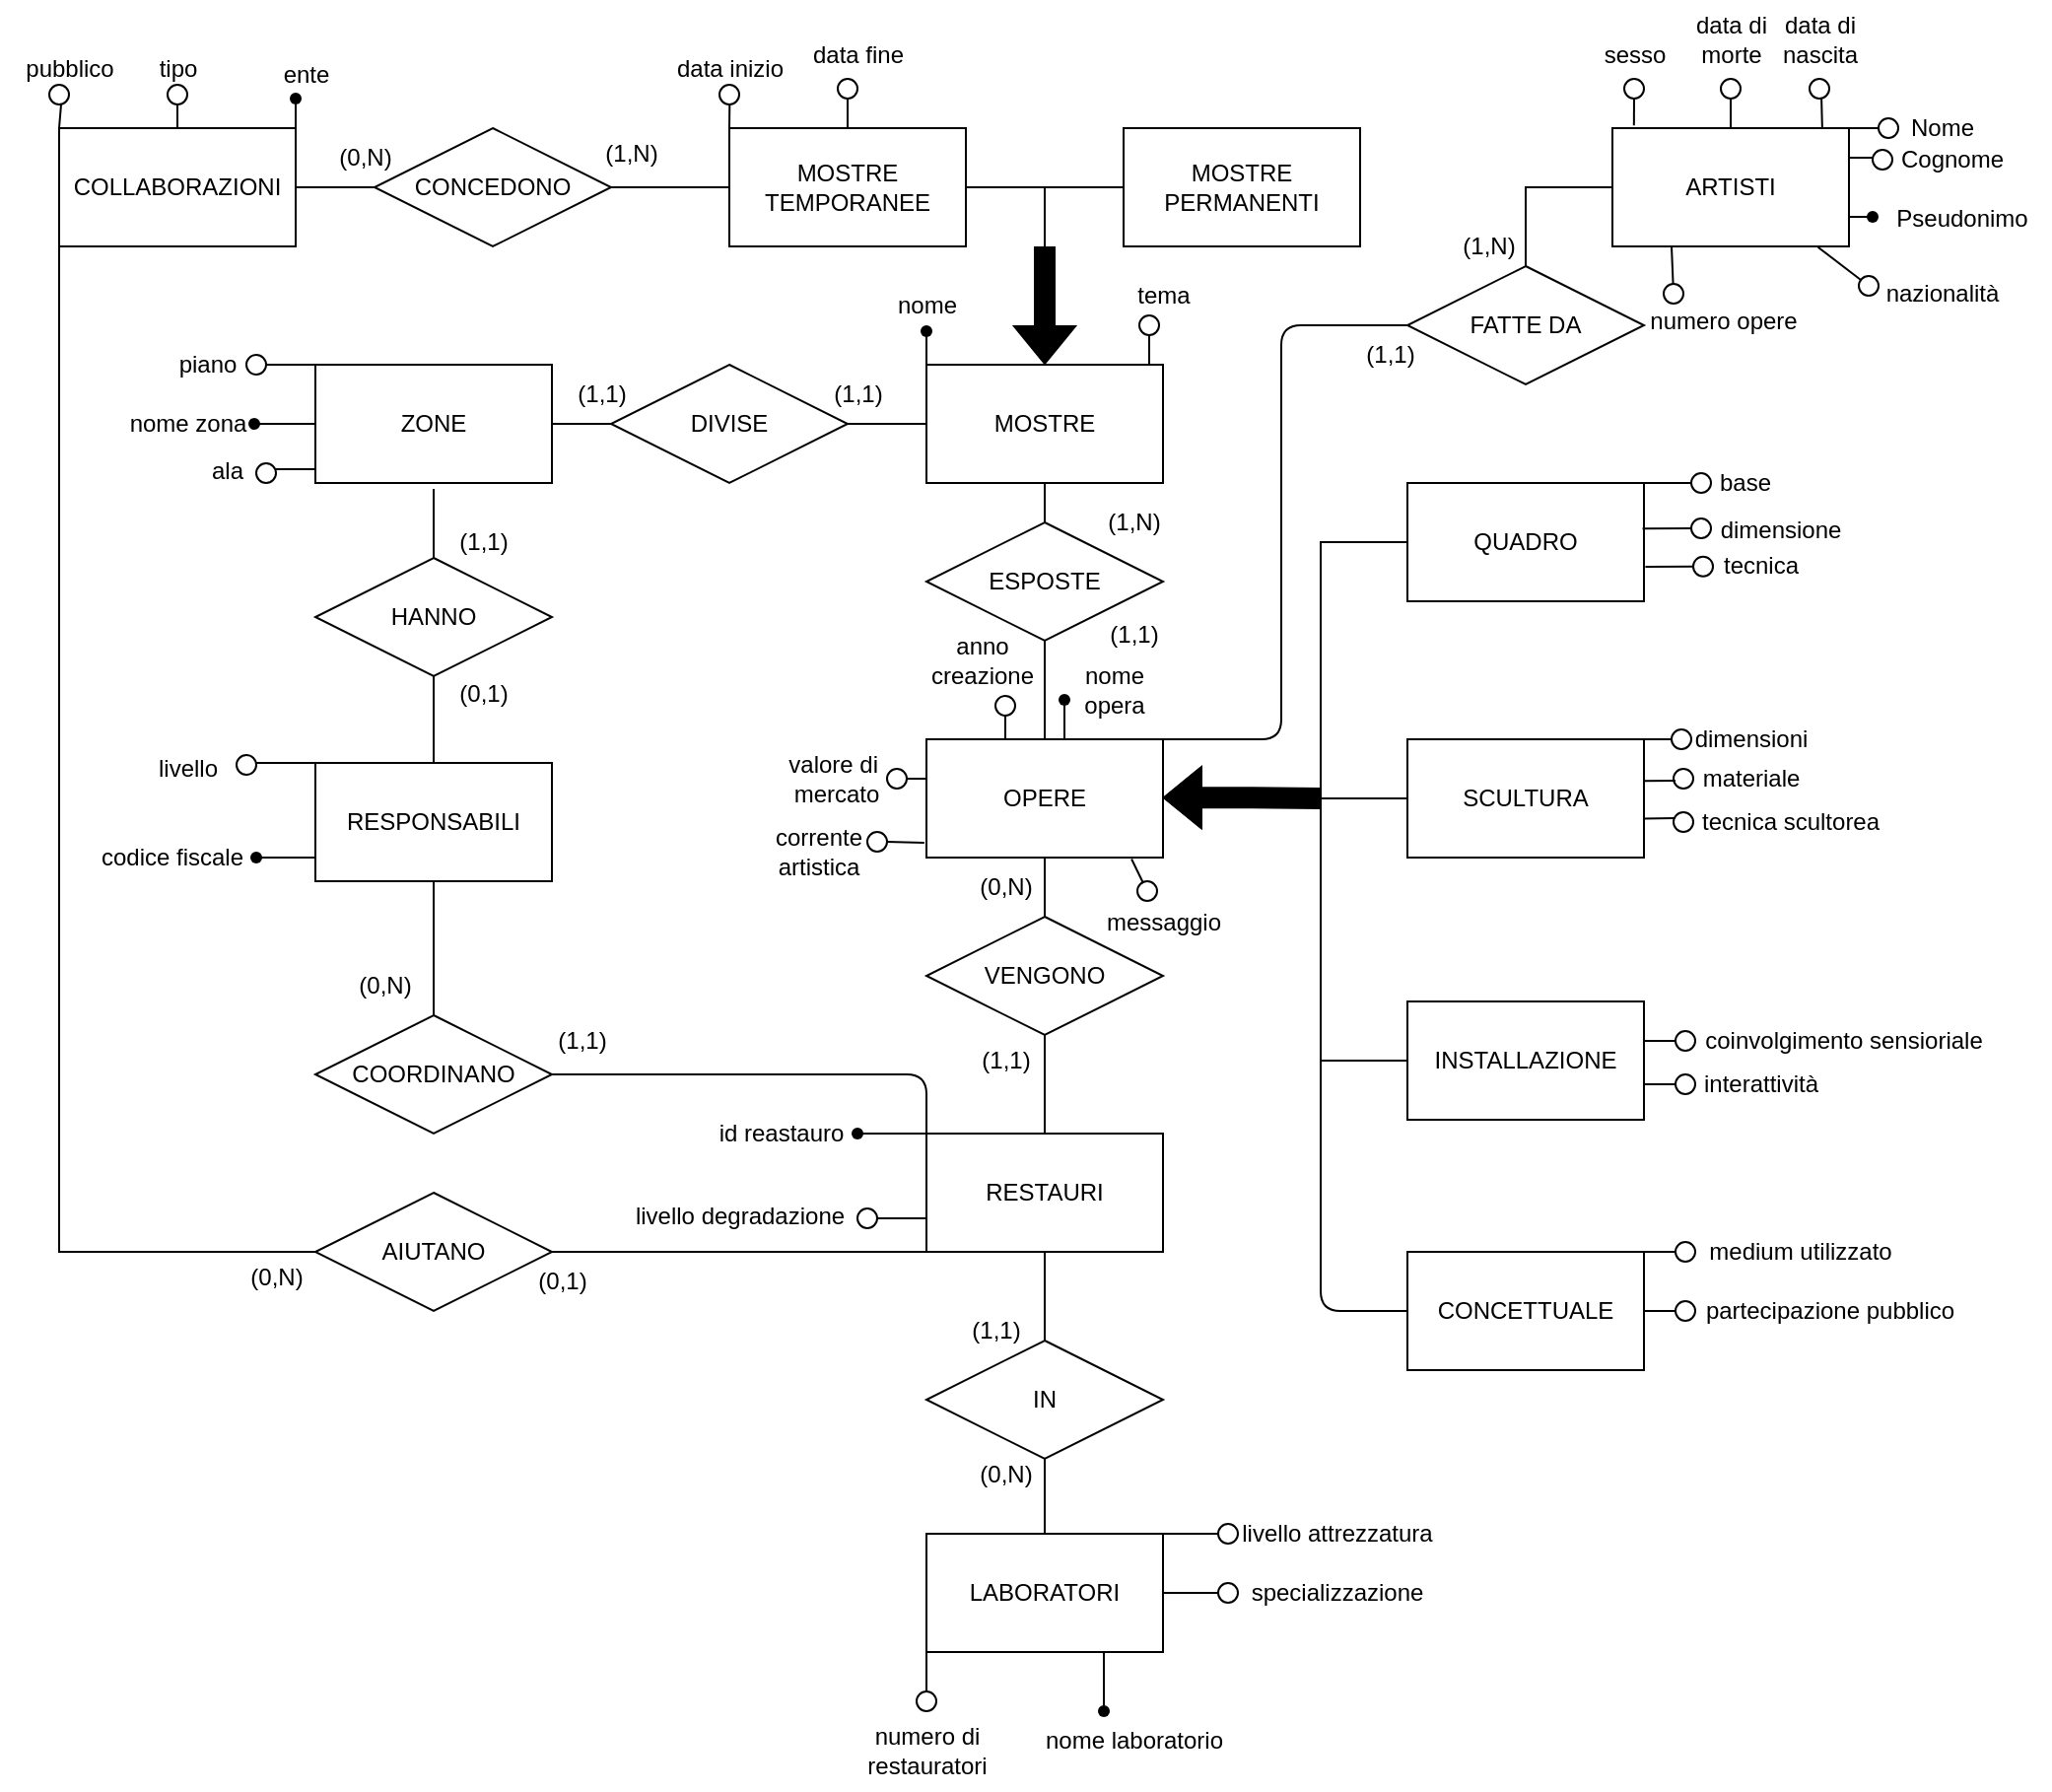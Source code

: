 <mxfile>
    <diagram name="Page-1" id="luR2FFAwwnQC8byFWhqQ">
        <mxGraphModel dx="1813" dy="567" grid="1" gridSize="10" guides="1" tooltips="1" connect="1" arrows="1" fold="1" page="1" pageScale="1" pageWidth="827" pageHeight="1169" math="0" shadow="0">
            <root>
                <mxCell id="0"/>
                <mxCell id="1" parent="0"/>
                <mxCell id="N99046JYa4Nt_qaHITTB-1" value="RESTAURI" style="rounded=0;whiteSpace=wrap;html=1;" parent="1" vertex="1">
                    <mxGeometry x="20" y="607" width="120" height="60" as="geometry"/>
                </mxCell>
                <mxCell id="N99046JYa4Nt_qaHITTB-2" value="INSTALLAZIONE" style="rounded=0;whiteSpace=wrap;html=1;" parent="1" vertex="1">
                    <mxGeometry x="264" y="540" width="120" height="60" as="geometry"/>
                </mxCell>
                <mxCell id="N99046JYa4Nt_qaHITTB-3" value="SCULTURA" style="rounded=0;whiteSpace=wrap;html=1;" parent="1" vertex="1">
                    <mxGeometry x="264" y="407" width="120" height="60" as="geometry"/>
                </mxCell>
                <mxCell id="N99046JYa4Nt_qaHITTB-4" value="QUADRO" style="rounded=0;whiteSpace=wrap;html=1;" parent="1" vertex="1">
                    <mxGeometry x="264" y="277" width="120" height="60" as="geometry"/>
                </mxCell>
                <mxCell id="N99046JYa4Nt_qaHITTB-5" value="ARTISTI" style="rounded=0;whiteSpace=wrap;html=1;" parent="1" vertex="1">
                    <mxGeometry x="368" y="97" width="120" height="60" as="geometry"/>
                </mxCell>
                <mxCell id="N99046JYa4Nt_qaHITTB-6" value="OPERE" style="rounded=0;whiteSpace=wrap;html=1;" parent="1" vertex="1">
                    <mxGeometry x="20" y="407" width="120" height="60" as="geometry"/>
                </mxCell>
                <mxCell id="N99046JYa4Nt_qaHITTB-7" value="MOSTRE" style="rounded=0;whiteSpace=wrap;html=1;" parent="1" vertex="1">
                    <mxGeometry x="20" y="217" width="120" height="60" as="geometry"/>
                </mxCell>
                <mxCell id="N99046JYa4Nt_qaHITTB-8" value="LABORATORI" style="rounded=0;whiteSpace=wrap;html=1;" parent="1" vertex="1">
                    <mxGeometry x="20" y="810" width="120" height="60" as="geometry"/>
                </mxCell>
                <mxCell id="N99046JYa4Nt_qaHITTB-9" value="" style="shape=flexArrow;endArrow=classic;html=1;rounded=0;entryX=1;entryY=0.5;entryDx=0;entryDy=0;fillColor=#000000;" parent="1" edge="1">
                    <mxGeometry width="50" height="50" relative="1" as="geometry">
                        <mxPoint x="220" y="437" as="sourcePoint"/>
                        <mxPoint x="140" y="436.58" as="targetPoint"/>
                        <Array as="points">
                            <mxPoint x="180" y="436.58"/>
                        </Array>
                    </mxGeometry>
                </mxCell>
                <mxCell id="N99046JYa4Nt_qaHITTB-14" value="" style="endArrow=none;html=1;rounded=0;entryX=0;entryY=0.5;entryDx=0;entryDy=0;" parent="1" target="N99046JYa4Nt_qaHITTB-5" edge="1">
                    <mxGeometry width="50" height="50" relative="1" as="geometry">
                        <mxPoint x="324" y="187" as="sourcePoint"/>
                        <mxPoint x="354" y="197" as="targetPoint"/>
                        <Array as="points">
                            <mxPoint x="324" y="127"/>
                        </Array>
                    </mxGeometry>
                </mxCell>
                <mxCell id="N99046JYa4Nt_qaHITTB-15" value="" style="endArrow=none;html=1;rounded=0;entryX=0.5;entryY=1;entryDx=0;entryDy=0;exitX=0.5;exitY=0;exitDx=0;exitDy=0;" parent="1" source="N99046JYa4Nt_qaHITTB-19" target="N99046JYa4Nt_qaHITTB-6" edge="1">
                    <mxGeometry width="50" height="50" relative="1" as="geometry">
                        <mxPoint x="180" y="697" as="sourcePoint"/>
                        <mxPoint x="230" y="647" as="targetPoint"/>
                    </mxGeometry>
                </mxCell>
                <mxCell id="N99046JYa4Nt_qaHITTB-17" value="" style="endArrow=none;html=1;rounded=0;entryX=0;entryY=0.5;entryDx=0;entryDy=0;" parent="1" target="N99046JYa4Nt_qaHITTB-2" edge="1">
                    <mxGeometry width="50" height="50" relative="1" as="geometry">
                        <mxPoint x="220" y="440" as="sourcePoint"/>
                        <mxPoint x="260" y="457" as="targetPoint"/>
                        <Array as="points">
                            <mxPoint x="220" y="570"/>
                        </Array>
                    </mxGeometry>
                </mxCell>
                <mxCell id="N99046JYa4Nt_qaHITTB-18" value="" style="endArrow=none;html=1;rounded=0;entryX=0;entryY=0.5;entryDx=0;entryDy=0;" parent="1" target="N99046JYa4Nt_qaHITTB-4" edge="1">
                    <mxGeometry width="50" height="50" relative="1" as="geometry">
                        <mxPoint x="220" y="440" as="sourcePoint"/>
                        <mxPoint x="250" y="307" as="targetPoint"/>
                        <Array as="points">
                            <mxPoint x="220" y="307"/>
                        </Array>
                    </mxGeometry>
                </mxCell>
                <mxCell id="N99046JYa4Nt_qaHITTB-19" value="VENGONO" style="rhombus;whiteSpace=wrap;html=1;" parent="1" vertex="1">
                    <mxGeometry x="20" y="497" width="120" height="60" as="geometry"/>
                </mxCell>
                <mxCell id="N99046JYa4Nt_qaHITTB-20" value="IN" style="rhombus;whiteSpace=wrap;html=1;" parent="1" vertex="1">
                    <mxGeometry x="20" y="712" width="120" height="60" as="geometry"/>
                </mxCell>
                <mxCell id="N99046JYa4Nt_qaHITTB-21" value="ESPOSTE" style="rhombus;whiteSpace=wrap;html=1;" parent="1" vertex="1">
                    <mxGeometry x="20" y="297" width="120" height="60" as="geometry"/>
                </mxCell>
                <mxCell id="N99046JYa4Nt_qaHITTB-22" value="COORDINANO" style="rhombus;whiteSpace=wrap;html=1;" parent="1" vertex="1">
                    <mxGeometry x="-290" y="547" width="120" height="60" as="geometry"/>
                </mxCell>
                <mxCell id="N99046JYa4Nt_qaHITTB-23" value="HANNO" style="rhombus;whiteSpace=wrap;html=1;" parent="1" vertex="1">
                    <mxGeometry x="-290" y="315" width="120" height="60" as="geometry"/>
                </mxCell>
                <mxCell id="N99046JYa4Nt_qaHITTB-25" value="CONCEDONO" style="rhombus;whiteSpace=wrap;html=1;" parent="1" vertex="1">
                    <mxGeometry x="-260" y="97" width="120" height="60" as="geometry"/>
                </mxCell>
                <mxCell id="N99046JYa4Nt_qaHITTB-26" value="DIVISE" style="rhombus;whiteSpace=wrap;html=1;" parent="1" vertex="1">
                    <mxGeometry x="-140" y="217" width="120" height="60" as="geometry"/>
                </mxCell>
                <mxCell id="N99046JYa4Nt_qaHITTB-27" value="" style="endArrow=none;html=1;rounded=0;entryX=0.5;entryY=1;entryDx=0;entryDy=0;exitX=0.5;exitY=0;exitDx=0;exitDy=0;" parent="1" source="N99046JYa4Nt_qaHITTB-20" target="N99046JYa4Nt_qaHITTB-1" edge="1">
                    <mxGeometry width="50" height="50" relative="1" as="geometry">
                        <mxPoint x="210" y="747" as="sourcePoint"/>
                        <mxPoint x="260" y="697" as="targetPoint"/>
                    </mxGeometry>
                </mxCell>
                <mxCell id="N99046JYa4Nt_qaHITTB-28" value="" style="endArrow=none;html=1;rounded=0;entryX=1;entryY=0.5;entryDx=0;entryDy=0;exitX=0;exitY=0.5;exitDx=0;exitDy=0;" parent="1" source="N99046JYa4Nt_qaHITTB-26" target="N99046JYa4Nt_qaHITTB-39" edge="1">
                    <mxGeometry width="50" height="50" relative="1" as="geometry">
                        <mxPoint x="-140.0" y="247.0" as="sourcePoint"/>
                        <mxPoint x="200" y="467" as="targetPoint"/>
                    </mxGeometry>
                </mxCell>
                <mxCell id="N99046JYa4Nt_qaHITTB-29" value="" style="endArrow=none;html=1;rounded=0;entryX=1;entryY=0.5;entryDx=0;entryDy=0;exitX=0;exitY=0.5;exitDx=0;exitDy=0;" parent="1" source="N99046JYa4Nt_qaHITTB-7" target="N99046JYa4Nt_qaHITTB-26" edge="1">
                    <mxGeometry width="50" height="50" relative="1" as="geometry">
                        <mxPoint x="170" y="517" as="sourcePoint"/>
                        <mxPoint x="10" y="287" as="targetPoint"/>
                    </mxGeometry>
                </mxCell>
                <mxCell id="N99046JYa4Nt_qaHITTB-30" value="" style="endArrow=none;html=1;rounded=0;entryX=1;entryY=0.5;entryDx=0;entryDy=0;" parent="1" target="N99046JYa4Nt_qaHITTB-37" edge="1">
                    <mxGeometry width="50" height="50" relative="1" as="geometry">
                        <mxPoint x="80" y="157" as="sourcePoint"/>
                        <mxPoint x="220" y="447" as="targetPoint"/>
                        <Array as="points">
                            <mxPoint x="80" y="127"/>
                        </Array>
                    </mxGeometry>
                </mxCell>
                <mxCell id="N99046JYa4Nt_qaHITTB-31" value="" style="endArrow=none;html=1;rounded=0;entryX=0;entryY=0.5;entryDx=0;entryDy=0;" parent="1" target="N99046JYa4Nt_qaHITTB-38" edge="1">
                    <mxGeometry width="50" height="50" relative="1" as="geometry">
                        <mxPoint x="80" y="157" as="sourcePoint"/>
                        <mxPoint x="220" y="447" as="targetPoint"/>
                        <Array as="points">
                            <mxPoint x="80" y="127"/>
                        </Array>
                    </mxGeometry>
                </mxCell>
                <mxCell id="N99046JYa4Nt_qaHITTB-32" value="" style="endArrow=none;html=1;rounded=0;entryX=0.5;entryY=1;entryDx=0;entryDy=0;exitX=0.5;exitY=0;exitDx=0;exitDy=0;" parent="1" source="N99046JYa4Nt_qaHITTB-21" target="N99046JYa4Nt_qaHITTB-7" edge="1">
                    <mxGeometry width="50" height="50" relative="1" as="geometry">
                        <mxPoint x="170" y="517" as="sourcePoint"/>
                        <mxPoint x="220" y="467" as="targetPoint"/>
                    </mxGeometry>
                </mxCell>
                <mxCell id="N99046JYa4Nt_qaHITTB-33" value="" style="endArrow=none;html=1;rounded=0;entryX=0.5;entryY=1;entryDx=0;entryDy=0;exitX=0.5;exitY=0;exitDx=0;exitDy=0;" parent="1" source="N99046JYa4Nt_qaHITTB-6" target="N99046JYa4Nt_qaHITTB-21" edge="1">
                    <mxGeometry width="50" height="50" relative="1" as="geometry">
                        <mxPoint x="80" y="377" as="sourcePoint"/>
                        <mxPoint x="220" y="467" as="targetPoint"/>
                    </mxGeometry>
                </mxCell>
                <mxCell id="N99046JYa4Nt_qaHITTB-34" value="" style="endArrow=none;html=1;rounded=0;entryX=0.5;entryY=1;entryDx=0;entryDy=0;exitX=0.5;exitY=0;exitDx=0;exitDy=0;" parent="1" source="N99046JYa4Nt_qaHITTB-1" target="N99046JYa4Nt_qaHITTB-19" edge="1">
                    <mxGeometry width="50" height="50" relative="1" as="geometry">
                        <mxPoint x="170" y="547" as="sourcePoint"/>
                        <mxPoint x="220" y="497" as="targetPoint"/>
                    </mxGeometry>
                </mxCell>
                <mxCell id="N99046JYa4Nt_qaHITTB-35" value="" style="endArrow=none;html=1;rounded=0;entryX=0.5;entryY=1;entryDx=0;entryDy=0;exitX=0.5;exitY=0;exitDx=0;exitDy=0;" parent="1" source="N99046JYa4Nt_qaHITTB-8" target="N99046JYa4Nt_qaHITTB-20" edge="1">
                    <mxGeometry width="50" height="50" relative="1" as="geometry">
                        <mxPoint x="-70" y="787" as="sourcePoint"/>
                        <mxPoint x="-20" y="737" as="targetPoint"/>
                    </mxGeometry>
                </mxCell>
                <mxCell id="N99046JYa4Nt_qaHITTB-36" value="" style="shape=flexArrow;endArrow=classic;html=1;rounded=0;entryX=0.5;entryY=0;entryDx=0;entryDy=0;fillColor=#000000;" parent="1" target="N99046JYa4Nt_qaHITTB-7" edge="1">
                    <mxGeometry width="50" height="50" relative="1" as="geometry">
                        <mxPoint x="80" y="157" as="sourcePoint"/>
                        <mxPoint x="80" y="197" as="targetPoint"/>
                    </mxGeometry>
                </mxCell>
                <mxCell id="N99046JYa4Nt_qaHITTB-37" value="MOSTRE&lt;br&gt;TEMPORANEE" style="rounded=0;whiteSpace=wrap;html=1;" parent="1" vertex="1">
                    <mxGeometry x="-80" y="97" width="120" height="60" as="geometry"/>
                </mxCell>
                <mxCell id="N99046JYa4Nt_qaHITTB-38" value="MOSTRE&lt;br&gt;PERMANENTI" style="rounded=0;whiteSpace=wrap;html=1;" parent="1" vertex="1">
                    <mxGeometry x="120" y="97" width="120" height="60" as="geometry"/>
                </mxCell>
                <mxCell id="N99046JYa4Nt_qaHITTB-39" value="ZONE" style="rounded=0;whiteSpace=wrap;html=1;" parent="1" vertex="1">
                    <mxGeometry x="-290" y="217" width="120" height="60" as="geometry"/>
                </mxCell>
                <mxCell id="N99046JYa4Nt_qaHITTB-41" value="RESPONSABILI" style="rounded=0;whiteSpace=wrap;html=1;" parent="1" vertex="1">
                    <mxGeometry x="-290" y="419" width="120" height="60" as="geometry"/>
                </mxCell>
                <mxCell id="N99046JYa4Nt_qaHITTB-42" value="" style="endArrow=none;html=1;rounded=0;entryX=0.5;entryY=1;entryDx=0;entryDy=0;exitX=0.5;exitY=0;exitDx=0;exitDy=0;" parent="1" source="N99046JYa4Nt_qaHITTB-41" target="N99046JYa4Nt_qaHITTB-23" edge="1">
                    <mxGeometry width="50" height="50" relative="1" as="geometry">
                        <mxPoint x="-330" y="377" as="sourcePoint"/>
                        <mxPoint x="-490" y="497" as="targetPoint"/>
                    </mxGeometry>
                </mxCell>
                <mxCell id="N99046JYa4Nt_qaHITTB-48" value="COLLABORAZIONI" style="rounded=0;whiteSpace=wrap;html=1;" parent="1" vertex="1">
                    <mxGeometry x="-420" y="97" width="120" height="60" as="geometry"/>
                </mxCell>
                <mxCell id="N99046JYa4Nt_qaHITTB-51" value="" style="endArrow=none;html=1;rounded=0;exitX=0;exitY=0.5;exitDx=0;exitDy=0;entryX=0;entryY=1;entryDx=0;entryDy=0;" parent="1" source="N99046JYa4Nt_qaHITTB-53" target="N99046JYa4Nt_qaHITTB-48" edge="1">
                    <mxGeometry width="50" height="50" relative="1" as="geometry">
                        <mxPoint x="-450" y="650.333" as="sourcePoint"/>
                        <mxPoint x="-420" y="160" as="targetPoint"/>
                        <Array as="points">
                            <mxPoint x="-420" y="667"/>
                        </Array>
                    </mxGeometry>
                </mxCell>
                <mxCell id="N99046JYa4Nt_qaHITTB-53" value="AIUTANO" style="rhombus;whiteSpace=wrap;html=1;" parent="1" vertex="1">
                    <mxGeometry x="-290" y="637" width="120" height="60" as="geometry"/>
                </mxCell>
                <mxCell id="N99046JYa4Nt_qaHITTB-55" value="" style="endArrow=none;html=1;rounded=0;entryX=0;entryY=0.5;entryDx=0;entryDy=0;exitX=1;exitY=0.5;exitDx=0;exitDy=0;" parent="1" source="N99046JYa4Nt_qaHITTB-48" target="N99046JYa4Nt_qaHITTB-25" edge="1">
                    <mxGeometry width="50" height="50" relative="1" as="geometry">
                        <mxPoint x="-270" y="207" as="sourcePoint"/>
                        <mxPoint x="-290" y="127" as="targetPoint"/>
                    </mxGeometry>
                </mxCell>
                <mxCell id="N99046JYa4Nt_qaHITTB-56" value="" style="endArrow=none;html=1;rounded=0;entryX=0;entryY=0.5;entryDx=0;entryDy=0;exitX=1;exitY=0.5;exitDx=0;exitDy=0;" parent="1" source="N99046JYa4Nt_qaHITTB-25" target="N99046JYa4Nt_qaHITTB-37" edge="1">
                    <mxGeometry width="50" height="50" relative="1" as="geometry">
                        <mxPoint x="-140" y="197" as="sourcePoint"/>
                        <mxPoint x="-90" y="147" as="targetPoint"/>
                    </mxGeometry>
                </mxCell>
                <mxCell id="12" value="" style="ellipse;whiteSpace=wrap;html=1;aspect=fixed;" parent="1" vertex="1">
                    <mxGeometry y="422" width="10" height="10" as="geometry"/>
                </mxCell>
                <mxCell id="15" value="" style="ellipse;whiteSpace=wrap;html=1;aspect=fixed;" parent="1" vertex="1">
                    <mxGeometry x="-10" y="454" width="10" height="10" as="geometry"/>
                </mxCell>
                <mxCell id="18" value="" style="ellipse;whiteSpace=wrap;html=1;aspect=fixed;" parent="1" vertex="1">
                    <mxGeometry x="400" y="577" width="10" height="10" as="geometry"/>
                </mxCell>
                <mxCell id="19" value="" style="ellipse;whiteSpace=wrap;html=1;aspect=fixed;" parent="1" vertex="1">
                    <mxGeometry x="409" y="314.34" width="10" height="10" as="geometry"/>
                </mxCell>
                <mxCell id="20" value="" style="ellipse;whiteSpace=wrap;html=1;aspect=fixed;" parent="1" vertex="1">
                    <mxGeometry x="399" y="422" width="10" height="10" as="geometry"/>
                </mxCell>
                <mxCell id="21" value="" style="ellipse;whiteSpace=wrap;html=1;aspect=fixed;" parent="1" vertex="1">
                    <mxGeometry x="399" y="444" width="10" height="10" as="geometry"/>
                </mxCell>
                <mxCell id="22" value="" style="ellipse;whiteSpace=wrap;html=1;aspect=fixed;" parent="1" vertex="1">
                    <mxGeometry x="400" y="555" width="10" height="10" as="geometry"/>
                </mxCell>
                <mxCell id="23" value="" style="ellipse;whiteSpace=wrap;html=1;aspect=fixed;" parent="1" vertex="1">
                    <mxGeometry x="127" y="479" width="10" height="10" as="geometry"/>
                </mxCell>
                <mxCell id="24" value="" style="ellipse;whiteSpace=wrap;html=1;aspect=fixed;" parent="1" vertex="1">
                    <mxGeometry x="400" y="662" width="10" height="10" as="geometry"/>
                </mxCell>
                <mxCell id="25" value="" style="ellipse;whiteSpace=wrap;html=1;aspect=fixed;" parent="1" vertex="1">
                    <mxGeometry x="400" y="692" width="10" height="10" as="geometry"/>
                </mxCell>
                <mxCell id="39" value="" style="endArrow=none;html=1;" parent="1" target="40" edge="1">
                    <mxGeometry width="50" height="50" relative="1" as="geometry">
                        <mxPoint x="90" y="407" as="sourcePoint"/>
                        <mxPoint x="90" y="387" as="targetPoint"/>
                    </mxGeometry>
                </mxCell>
                <mxCell id="40" value="" style="shape=waypoint;sketch=0;fillStyle=solid;size=6;pointerEvents=1;points=[];fillColor=none;resizable=0;rotatable=0;perimeter=centerPerimeter;snapToPoint=1;" parent="1" vertex="1">
                    <mxGeometry x="80.0" y="377" width="20" height="20" as="geometry"/>
                </mxCell>
                <mxCell id="41" value="nome&lt;br&gt;opera" style="text;html=1;align=center;verticalAlign=middle;resizable=0;points=[];autosize=1;strokeColor=none;fillColor=none;" parent="1" vertex="1">
                    <mxGeometry x="90" y="362" width="50" height="40" as="geometry"/>
                </mxCell>
                <mxCell id="45" value="anno&lt;br&gt;creazione" style="text;html=1;align=center;verticalAlign=middle;resizable=0;points=[];autosize=1;strokeColor=none;fillColor=none;" parent="1" vertex="1">
                    <mxGeometry x="8" y="347" width="80" height="40" as="geometry"/>
                </mxCell>
                <mxCell id="46" value="" style="endArrow=none;html=1;startArrow=none;" parent="1" source="10" edge="1">
                    <mxGeometry width="50" height="50" relative="1" as="geometry">
                        <mxPoint x="60" y="387" as="sourcePoint"/>
                        <mxPoint x="60" y="407" as="targetPoint"/>
                    </mxGeometry>
                </mxCell>
                <mxCell id="48" value="" style="endArrow=none;html=1;" parent="1" target="10" edge="1">
                    <mxGeometry width="50" height="50" relative="1" as="geometry">
                        <mxPoint x="60.0" y="387" as="sourcePoint"/>
                        <mxPoint x="60.0" y="407" as="targetPoint"/>
                    </mxGeometry>
                </mxCell>
                <mxCell id="10" value="" style="ellipse;whiteSpace=wrap;html=1;aspect=fixed;" parent="1" vertex="1">
                    <mxGeometry x="55" y="385" width="10" height="10" as="geometry"/>
                </mxCell>
                <mxCell id="51" value="FATTE DA" style="rhombus;whiteSpace=wrap;html=1;" parent="1" vertex="1">
                    <mxGeometry x="264" y="167" width="120" height="60" as="geometry"/>
                </mxCell>
                <mxCell id="52" value="" style="endArrow=none;html=1;entryX=0;entryY=0.5;entryDx=0;entryDy=0;exitX=1;exitY=0;exitDx=0;exitDy=0;" parent="1" source="N99046JYa4Nt_qaHITTB-6" target="51" edge="1">
                    <mxGeometry width="50" height="50" relative="1" as="geometry">
                        <mxPoint x="212" y="277.0" as="sourcePoint"/>
                        <mxPoint x="332" y="247" as="targetPoint"/>
                        <Array as="points">
                            <mxPoint x="200" y="407"/>
                            <mxPoint x="200" y="197"/>
                        </Array>
                    </mxGeometry>
                </mxCell>
                <mxCell id="56" value="" style="endArrow=none;html=1;" parent="1" edge="1">
                    <mxGeometry width="50" height="50" relative="1" as="geometry">
                        <mxPoint x="10" y="427" as="sourcePoint"/>
                        <mxPoint x="20" y="427" as="targetPoint"/>
                    </mxGeometry>
                </mxCell>
                <mxCell id="57" value="valore di&amp;nbsp;&lt;br&gt;mercato" style="text;html=1;align=center;verticalAlign=middle;resizable=0;points=[];autosize=1;strokeColor=none;fillColor=none;" parent="1" vertex="1">
                    <mxGeometry x="-61" y="407" width="70" height="40" as="geometry"/>
                </mxCell>
                <mxCell id="61" value="CONCETTUALE" style="rounded=0;whiteSpace=wrap;html=1;" parent="1" vertex="1">
                    <mxGeometry x="264" y="667" width="120" height="60" as="geometry"/>
                </mxCell>
                <mxCell id="62" value="" style="endArrow=none;html=1;entryX=0;entryY=0.5;entryDx=0;entryDy=0;" parent="1" target="N99046JYa4Nt_qaHITTB-3" edge="1">
                    <mxGeometry width="50" height="50" relative="1" as="geometry">
                        <mxPoint x="220" y="437" as="sourcePoint"/>
                        <mxPoint x="240" y="470" as="targetPoint"/>
                    </mxGeometry>
                </mxCell>
                <mxCell id="63" value="" style="endArrow=none;html=1;entryX=0;entryY=0.5;entryDx=0;entryDy=0;" parent="1" target="61" edge="1">
                    <mxGeometry width="50" height="50" relative="1" as="geometry">
                        <mxPoint x="220" y="440" as="sourcePoint"/>
                        <mxPoint x="240" y="677" as="targetPoint"/>
                        <Array as="points">
                            <mxPoint x="220" y="697"/>
                        </Array>
                    </mxGeometry>
                </mxCell>
                <mxCell id="67" value="" style="endArrow=none;html=1;exitX=1;exitY=0;exitDx=0;exitDy=0;startArrow=none;" parent="1" source="13" edge="1">
                    <mxGeometry width="50" height="50" relative="1" as="geometry">
                        <mxPoint x="390" y="300" as="sourcePoint"/>
                        <mxPoint x="410" y="277" as="targetPoint"/>
                    </mxGeometry>
                </mxCell>
                <mxCell id="68" value="" style="endArrow=none;html=1;exitX=1;exitY=0;exitDx=0;exitDy=0;" parent="1" source="N99046JYa4Nt_qaHITTB-4" target="13" edge="1">
                    <mxGeometry width="50" height="50" relative="1" as="geometry">
                        <mxPoint x="384" y="277.0" as="sourcePoint"/>
                        <mxPoint x="410" y="277" as="targetPoint"/>
                    </mxGeometry>
                </mxCell>
                <mxCell id="13" value="" style="ellipse;whiteSpace=wrap;html=1;aspect=fixed;" parent="1" vertex="1">
                    <mxGeometry x="408" y="272" width="10" height="10" as="geometry"/>
                </mxCell>
                <mxCell id="69" value="base" style="text;html=1;align=center;verticalAlign=middle;resizable=0;points=[];autosize=1;strokeColor=none;fillColor=none;" parent="1" vertex="1">
                    <mxGeometry x="410" y="262" width="50" height="30" as="geometry"/>
                </mxCell>
                <mxCell id="70" value="" style="endArrow=none;html=1;exitX=0.994;exitY=0.386;exitDx=0;exitDy=0;exitPerimeter=0;startArrow=none;" parent="1" source="14" edge="1">
                    <mxGeometry width="50" height="50" relative="1" as="geometry">
                        <mxPoint x="440" y="350" as="sourcePoint"/>
                        <mxPoint x="410" y="300" as="targetPoint"/>
                    </mxGeometry>
                </mxCell>
                <mxCell id="71" value="" style="endArrow=none;html=1;exitX=0.994;exitY=0.386;exitDx=0;exitDy=0;exitPerimeter=0;" parent="1" source="N99046JYa4Nt_qaHITTB-4" target="14" edge="1">
                    <mxGeometry width="50" height="50" relative="1" as="geometry">
                        <mxPoint x="383.28" y="300.16" as="sourcePoint"/>
                        <mxPoint x="410" y="300" as="targetPoint"/>
                    </mxGeometry>
                </mxCell>
                <mxCell id="14" value="" style="ellipse;whiteSpace=wrap;html=1;aspect=fixed;" parent="1" vertex="1">
                    <mxGeometry x="408" y="295" width="10" height="10" as="geometry"/>
                </mxCell>
                <mxCell id="72" value="dimensione" style="text;html=1;align=center;verticalAlign=middle;resizable=0;points=[];autosize=1;strokeColor=none;fillColor=none;" parent="1" vertex="1">
                    <mxGeometry x="413" y="286.34" width="80" height="30" as="geometry"/>
                </mxCell>
                <mxCell id="73" value="" style="endArrow=none;html=1;exitX=1.006;exitY=0.642;exitDx=0;exitDy=0;exitPerimeter=0;entryX=0;entryY=0.5;entryDx=0;entryDy=0;" parent="1" target="19" edge="1">
                    <mxGeometry width="50" height="50" relative="1" as="geometry">
                        <mxPoint x="384.72" y="319.52" as="sourcePoint"/>
                        <mxPoint x="409" y="321.34" as="targetPoint"/>
                    </mxGeometry>
                </mxCell>
                <mxCell id="75" value="" style="endArrow=none;html=1;entryX=-0.009;entryY=0.874;entryDx=0;entryDy=0;entryPerimeter=0;" parent="1" target="N99046JYa4Nt_qaHITTB-6" edge="1">
                    <mxGeometry width="50" height="50" relative="1" as="geometry">
                        <mxPoint y="459" as="sourcePoint"/>
                        <mxPoint y="480" as="targetPoint"/>
                    </mxGeometry>
                </mxCell>
                <mxCell id="77" value="corrente&lt;br&gt;artistica" style="text;html=1;align=center;verticalAlign=middle;resizable=0;points=[];autosize=1;strokeColor=none;fillColor=none;" parent="1" vertex="1">
                    <mxGeometry x="-70" y="444" width="70" height="40" as="geometry"/>
                </mxCell>
                <mxCell id="78" value="tecnica" style="text;html=1;align=center;verticalAlign=middle;resizable=0;points=[];autosize=1;strokeColor=none;fillColor=none;" parent="1" vertex="1">
                    <mxGeometry x="413" y="304.34" width="60" height="30" as="geometry"/>
                </mxCell>
                <mxCell id="79" value="" style="endArrow=none;html=1;exitX=1;exitY=0;exitDx=0;exitDy=0;startArrow=none;" parent="1" source="16" edge="1">
                    <mxGeometry width="50" height="50" relative="1" as="geometry">
                        <mxPoint x="410" y="460" as="sourcePoint"/>
                        <mxPoint x="400" y="407" as="targetPoint"/>
                    </mxGeometry>
                </mxCell>
                <mxCell id="80" value="" style="endArrow=none;html=1;exitX=1;exitY=0;exitDx=0;exitDy=0;" parent="1" source="N99046JYa4Nt_qaHITTB-3" target="16" edge="1">
                    <mxGeometry width="50" height="50" relative="1" as="geometry">
                        <mxPoint x="384" y="407" as="sourcePoint"/>
                        <mxPoint x="400" y="407" as="targetPoint"/>
                    </mxGeometry>
                </mxCell>
                <mxCell id="16" value="" style="ellipse;whiteSpace=wrap;html=1;aspect=fixed;" parent="1" vertex="1">
                    <mxGeometry x="398" y="402" width="10" height="10" as="geometry"/>
                </mxCell>
                <mxCell id="81" value="dimensioni" style="text;html=1;align=center;verticalAlign=middle;resizable=0;points=[];autosize=1;strokeColor=none;fillColor=none;" parent="1" vertex="1">
                    <mxGeometry x="398" y="392" width="80" height="30" as="geometry"/>
                </mxCell>
                <mxCell id="82" value="" style="endArrow=none;html=1;exitX=0.999;exitY=0.671;exitDx=0;exitDy=0;exitPerimeter=0;" parent="1" source="N99046JYa4Nt_qaHITTB-3" edge="1">
                    <mxGeometry width="50" height="50" relative="1" as="geometry">
                        <mxPoint x="450" y="510" as="sourcePoint"/>
                        <mxPoint x="400" y="447" as="targetPoint"/>
                    </mxGeometry>
                </mxCell>
                <mxCell id="83" value="" style="endArrow=none;html=1;exitX=0.996;exitY=0.353;exitDx=0;exitDy=0;exitPerimeter=0;" parent="1" source="N99046JYa4Nt_qaHITTB-3" edge="1">
                    <mxGeometry width="50" height="50" relative="1" as="geometry">
                        <mxPoint x="410" y="490" as="sourcePoint"/>
                        <mxPoint x="400" y="428" as="targetPoint"/>
                    </mxGeometry>
                </mxCell>
                <mxCell id="85" value="materiale" style="text;html=1;align=center;verticalAlign=middle;resizable=0;points=[];autosize=1;strokeColor=none;fillColor=none;" parent="1" vertex="1">
                    <mxGeometry x="403" y="412" width="70" height="30" as="geometry"/>
                </mxCell>
                <mxCell id="87" value="tecnica scultorea" style="text;html=1;align=center;verticalAlign=middle;resizable=0;points=[];autosize=1;strokeColor=none;fillColor=none;" parent="1" vertex="1">
                    <mxGeometry x="403" y="434" width="110" height="30" as="geometry"/>
                </mxCell>
                <mxCell id="91" value="" style="endArrow=none;html=1;exitX=1.002;exitY=0.333;exitDx=0;exitDy=0;exitPerimeter=0;" parent="1" source="N99046JYa4Nt_qaHITTB-2" edge="1">
                    <mxGeometry width="50" height="50" relative="1" as="geometry">
                        <mxPoint x="390" y="610" as="sourcePoint"/>
                        <mxPoint x="400" y="560" as="targetPoint"/>
                    </mxGeometry>
                </mxCell>
                <mxCell id="93" value="" style="endArrow=none;html=1;exitX=0.999;exitY=0.683;exitDx=0;exitDy=0;exitPerimeter=0;" parent="1" edge="1">
                    <mxGeometry width="50" height="50" relative="1" as="geometry">
                        <mxPoint x="383.88" y="581.98" as="sourcePoint"/>
                        <mxPoint x="400" y="582" as="targetPoint"/>
                    </mxGeometry>
                </mxCell>
                <mxCell id="95" value="" style="endArrow=none;html=1;entryX=0.867;entryY=1.013;entryDx=0;entryDy=0;entryPerimeter=0;" parent="1" target="N99046JYa4Nt_qaHITTB-6" edge="1">
                    <mxGeometry width="50" height="50" relative="1" as="geometry">
                        <mxPoint x="130" y="480" as="sourcePoint"/>
                        <mxPoint x="200" y="490" as="targetPoint"/>
                    </mxGeometry>
                </mxCell>
                <mxCell id="97" value="messaggio" style="text;html=1;align=center;verticalAlign=middle;resizable=0;points=[];autosize=1;strokeColor=none;fillColor=none;" parent="1" vertex="1">
                    <mxGeometry x="100" y="485" width="80" height="30" as="geometry"/>
                </mxCell>
                <mxCell id="98" value="coinvolgimento sensioriale" style="text;html=1;align=center;verticalAlign=middle;resizable=0;points=[];autosize=1;strokeColor=none;fillColor=none;" parent="1" vertex="1">
                    <mxGeometry x="405" y="545" width="160" height="30" as="geometry"/>
                </mxCell>
                <mxCell id="99" value="interattività" style="text;html=1;align=center;verticalAlign=middle;resizable=0;points=[];autosize=1;strokeColor=none;fillColor=none;" parent="1" vertex="1">
                    <mxGeometry x="403" y="567" width="80" height="30" as="geometry"/>
                </mxCell>
                <mxCell id="100" value="" style="endArrow=none;html=1;exitX=1;exitY=0;exitDx=0;exitDy=0;" parent="1" source="61" edge="1">
                    <mxGeometry width="50" height="50" relative="1" as="geometry">
                        <mxPoint x="410" y="730" as="sourcePoint"/>
                        <mxPoint x="400" y="667" as="targetPoint"/>
                    </mxGeometry>
                </mxCell>
                <mxCell id="102" value="medium utilizzato" style="text;html=1;align=center;verticalAlign=middle;resizable=0;points=[];autosize=1;strokeColor=none;fillColor=none;" parent="1" vertex="1">
                    <mxGeometry x="403" y="652" width="120" height="30" as="geometry"/>
                </mxCell>
                <mxCell id="103" value="" style="endArrow=none;html=1;exitX=1;exitY=0.5;exitDx=0;exitDy=0;" parent="1" source="61" edge="1">
                    <mxGeometry width="50" height="50" relative="1" as="geometry">
                        <mxPoint x="410" y="760" as="sourcePoint"/>
                        <mxPoint x="400" y="697" as="targetPoint"/>
                    </mxGeometry>
                </mxCell>
                <mxCell id="106" value="partecipazione pubblico" style="text;html=1;align=center;verticalAlign=middle;resizable=0;points=[];autosize=1;strokeColor=none;fillColor=none;" parent="1" vertex="1">
                    <mxGeometry x="403" y="682" width="150" height="30" as="geometry"/>
                </mxCell>
                <mxCell id="114" value="" style="endArrow=none;html=1;exitX=1;exitY=0;exitDx=0;exitDy=0;startArrow=none;" parent="1" source="112" edge="1">
                    <mxGeometry width="50" height="50" relative="1" as="geometry">
                        <mxPoint x="490" y="100" as="sourcePoint"/>
                        <mxPoint x="510" y="97" as="targetPoint"/>
                    </mxGeometry>
                </mxCell>
                <mxCell id="115" value="" style="endArrow=none;html=1;exitX=1;exitY=0;exitDx=0;exitDy=0;" parent="1" source="N99046JYa4Nt_qaHITTB-5" target="112" edge="1">
                    <mxGeometry width="50" height="50" relative="1" as="geometry">
                        <mxPoint x="488" y="97" as="sourcePoint"/>
                        <mxPoint x="510" y="97" as="targetPoint"/>
                    </mxGeometry>
                </mxCell>
                <mxCell id="112" value="" style="ellipse;whiteSpace=wrap;html=1;aspect=fixed;" parent="1" vertex="1">
                    <mxGeometry x="503" y="92" width="10" height="10" as="geometry"/>
                </mxCell>
                <mxCell id="116" value="Nome" style="text;html=1;align=center;verticalAlign=middle;resizable=0;points=[];autosize=1;strokeColor=none;fillColor=none;" parent="1" vertex="1">
                    <mxGeometry x="505" y="82" width="60" height="30" as="geometry"/>
                </mxCell>
                <mxCell id="117" value="" style="endArrow=none;html=1;exitX=1;exitY=0.25;exitDx=0;exitDy=0;" parent="1" source="N99046JYa4Nt_qaHITTB-5" edge="1">
                    <mxGeometry width="50" height="50" relative="1" as="geometry">
                        <mxPoint x="510" y="160" as="sourcePoint"/>
                        <mxPoint x="500" y="112" as="targetPoint"/>
                    </mxGeometry>
                </mxCell>
                <mxCell id="118" value="" style="ellipse;whiteSpace=wrap;html=1;aspect=fixed;" parent="1" vertex="1">
                    <mxGeometry x="500" y="108" width="10" height="10" as="geometry"/>
                </mxCell>
                <mxCell id="119" value="Cognome" style="text;html=1;align=center;verticalAlign=middle;resizable=0;points=[];autosize=1;strokeColor=none;fillColor=none;" parent="1" vertex="1">
                    <mxGeometry x="500" y="98" width="80" height="30" as="geometry"/>
                </mxCell>
                <mxCell id="120" value="" style="endArrow=none;html=1;exitX=1;exitY=0.75;exitDx=0;exitDy=0;" parent="1" source="N99046JYa4Nt_qaHITTB-5" target="140" edge="1">
                    <mxGeometry width="50" height="50" relative="1" as="geometry">
                        <mxPoint x="520" y="190" as="sourcePoint"/>
                        <mxPoint x="500" y="142" as="targetPoint"/>
                    </mxGeometry>
                </mxCell>
                <mxCell id="121" value="Pseudonimo" style="text;html=1;align=center;verticalAlign=middle;resizable=0;points=[];autosize=1;strokeColor=none;fillColor=none;" parent="1" vertex="1">
                    <mxGeometry x="500" y="128" width="90" height="30" as="geometry"/>
                </mxCell>
                <mxCell id="123" value="" style="endArrow=none;html=1;exitX=0.887;exitY=-0.001;exitDx=0;exitDy=0;exitPerimeter=0;" parent="1" source="N99046JYa4Nt_qaHITTB-5" edge="1">
                    <mxGeometry width="50" height="50" relative="1" as="geometry">
                        <mxPoint x="470" y="90" as="sourcePoint"/>
                        <mxPoint x="474" y="80" as="targetPoint"/>
                    </mxGeometry>
                </mxCell>
                <mxCell id="124" value="" style="ellipse;whiteSpace=wrap;html=1;aspect=fixed;" parent="1" vertex="1">
                    <mxGeometry x="468" y="72" width="10" height="10" as="geometry"/>
                </mxCell>
                <mxCell id="125" value="data di &lt;br&gt;nascita" style="text;html=1;align=center;verticalAlign=middle;resizable=0;points=[];autosize=1;strokeColor=none;fillColor=none;" parent="1" vertex="1">
                    <mxGeometry x="443" y="32" width="60" height="40" as="geometry"/>
                </mxCell>
                <mxCell id="126" value="" style="endArrow=none;html=1;exitX=0.5;exitY=0;exitDx=0;exitDy=0;startArrow=none;" parent="1" source="127" edge="1">
                    <mxGeometry width="50" height="50" relative="1" as="geometry">
                        <mxPoint x="380" y="90" as="sourcePoint"/>
                        <mxPoint x="428" y="80" as="targetPoint"/>
                    </mxGeometry>
                </mxCell>
                <mxCell id="128" value="" style="endArrow=none;html=1;exitX=0.5;exitY=0;exitDx=0;exitDy=0;" parent="1" source="N99046JYa4Nt_qaHITTB-5" target="127" edge="1">
                    <mxGeometry width="50" height="50" relative="1" as="geometry">
                        <mxPoint x="428" y="97" as="sourcePoint"/>
                        <mxPoint x="428" y="80" as="targetPoint"/>
                    </mxGeometry>
                </mxCell>
                <mxCell id="127" value="" style="ellipse;whiteSpace=wrap;html=1;aspect=fixed;" parent="1" vertex="1">
                    <mxGeometry x="423" y="72" width="10" height="10" as="geometry"/>
                </mxCell>
                <mxCell id="129" value="data di&lt;br&gt;morte" style="text;html=1;align=center;verticalAlign=middle;resizable=0;points=[];autosize=1;strokeColor=none;fillColor=none;" parent="1" vertex="1">
                    <mxGeometry x="398" y="32" width="60" height="40" as="geometry"/>
                </mxCell>
                <mxCell id="130" value="" style="endArrow=none;html=1;entryX=0.091;entryY=-0.023;entryDx=0;entryDy=0;entryPerimeter=0;" parent="1" target="N99046JYa4Nt_qaHITTB-5" edge="1">
                    <mxGeometry width="50" height="50" relative="1" as="geometry">
                        <mxPoint x="379" y="80" as="sourcePoint"/>
                        <mxPoint x="370" y="90" as="targetPoint"/>
                    </mxGeometry>
                </mxCell>
                <mxCell id="131" value="" style="ellipse;whiteSpace=wrap;html=1;aspect=fixed;" parent="1" vertex="1">
                    <mxGeometry x="374" y="72" width="10" height="10" as="geometry"/>
                </mxCell>
                <mxCell id="132" value="sesso" style="text;html=1;align=center;verticalAlign=middle;resizable=0;points=[];autosize=1;strokeColor=none;fillColor=none;" parent="1" vertex="1">
                    <mxGeometry x="354" y="45" width="50" height="30" as="geometry"/>
                </mxCell>
                <mxCell id="133" value="" style="endArrow=none;html=1;entryX=0.869;entryY=1.006;entryDx=0;entryDy=0;entryPerimeter=0;startArrow=none;" parent="1" source="134" target="N99046JYa4Nt_qaHITTB-5" edge="1">
                    <mxGeometry width="50" height="50" relative="1" as="geometry">
                        <mxPoint x="490" y="170" as="sourcePoint"/>
                        <mxPoint x="480" y="180" as="targetPoint"/>
                    </mxGeometry>
                </mxCell>
                <mxCell id="135" value="nazionalità" style="text;html=1;align=center;verticalAlign=middle;resizable=0;points=[];autosize=1;strokeColor=none;fillColor=none;" parent="1" vertex="1">
                    <mxGeometry x="495" y="166" width="80" height="30" as="geometry"/>
                </mxCell>
                <mxCell id="136" value="" style="endArrow=none;html=1;startArrow=none;" parent="1" edge="1">
                    <mxGeometry width="50" height="50" relative="1" as="geometry">
                        <mxPoint x="20.0" y="204" as="sourcePoint"/>
                        <mxPoint x="20" y="220" as="targetPoint"/>
                    </mxGeometry>
                </mxCell>
                <mxCell id="138" value="" style="endArrow=none;html=1;" parent="1" edge="1">
                    <mxGeometry width="50" height="50" relative="1" as="geometry">
                        <mxPoint x="20.0" y="200" as="sourcePoint"/>
                        <mxPoint x="20.0" y="204" as="targetPoint"/>
                    </mxGeometry>
                </mxCell>
                <mxCell id="139" value="nome" style="text;html=1;align=center;verticalAlign=middle;resizable=0;points=[];autosize=1;strokeColor=none;fillColor=none;" parent="1" vertex="1">
                    <mxGeometry x="-5" y="172" width="50" height="30" as="geometry"/>
                </mxCell>
                <mxCell id="140" value="" style="shape=waypoint;sketch=0;fillStyle=solid;size=6;pointerEvents=1;points=[];fillColor=none;resizable=0;rotatable=0;perimeter=centerPerimeter;snapToPoint=1;" parent="1" vertex="1">
                    <mxGeometry x="490" y="132" width="20" height="20" as="geometry"/>
                </mxCell>
                <mxCell id="141" value="" style="endArrow=none;html=1;exitX=1;exitY=0;exitDx=0;exitDy=0;startArrow=none;" parent="1" source="151" edge="1">
                    <mxGeometry width="50" height="50" relative="1" as="geometry">
                        <mxPoint x="113" y="220" as="sourcePoint"/>
                        <mxPoint x="133" y="200" as="targetPoint"/>
                    </mxGeometry>
                </mxCell>
                <mxCell id="142" value="" style="endArrow=none;html=1;exitX=0;exitY=0;exitDx=0;exitDy=0;startArrow=none;" parent="1" source="143" edge="1">
                    <mxGeometry width="50" height="50" relative="1" as="geometry">
                        <mxPoint x="-80" y="90" as="sourcePoint"/>
                        <mxPoint x="-80" y="80" as="targetPoint"/>
                    </mxGeometry>
                </mxCell>
                <mxCell id="146" value="" style="endArrow=none;html=1;exitX=0;exitY=0;exitDx=0;exitDy=0;" parent="1" source="N99046JYa4Nt_qaHITTB-37" target="143" edge="1">
                    <mxGeometry width="50" height="50" relative="1" as="geometry">
                        <mxPoint x="-80.0" y="97.0" as="sourcePoint"/>
                        <mxPoint x="-80.0" y="80.0" as="targetPoint"/>
                    </mxGeometry>
                </mxCell>
                <mxCell id="143" value="" style="ellipse;whiteSpace=wrap;html=1;aspect=fixed;" parent="1" vertex="1">
                    <mxGeometry x="-85" y="75" width="10" height="10" as="geometry"/>
                </mxCell>
                <mxCell id="147" value="data inizio" style="text;html=1;align=center;verticalAlign=middle;resizable=0;points=[];autosize=1;strokeColor=none;fillColor=none;" parent="1" vertex="1">
                    <mxGeometry x="-120" y="52" width="80" height="30" as="geometry"/>
                </mxCell>
                <mxCell id="148" value="" style="endArrow=none;html=1;exitX=0.5;exitY=0;exitDx=0;exitDy=0;" parent="1" source="N99046JYa4Nt_qaHITTB-37" edge="1">
                    <mxGeometry width="50" height="50" relative="1" as="geometry">
                        <mxPoint x="20" y="90" as="sourcePoint"/>
                        <mxPoint x="-20" y="80" as="targetPoint"/>
                    </mxGeometry>
                </mxCell>
                <mxCell id="149" value="" style="ellipse;whiteSpace=wrap;html=1;aspect=fixed;" parent="1" vertex="1">
                    <mxGeometry x="-25" y="72" width="10" height="10" as="geometry"/>
                </mxCell>
                <mxCell id="150" value="data fine" style="text;html=1;align=center;verticalAlign=middle;resizable=0;points=[];autosize=1;strokeColor=none;fillColor=none;" parent="1" vertex="1">
                    <mxGeometry x="-50" y="45" width="70" height="30" as="geometry"/>
                </mxCell>
                <mxCell id="152" value="" style="endArrow=none;html=1;exitX=1;exitY=0;exitDx=0;exitDy=0;" parent="1" target="151" edge="1">
                    <mxGeometry width="50" height="50" relative="1" as="geometry">
                        <mxPoint x="133.0" y="217.0" as="sourcePoint"/>
                        <mxPoint x="133.0" y="200.0" as="targetPoint"/>
                    </mxGeometry>
                </mxCell>
                <mxCell id="151" value="" style="ellipse;whiteSpace=wrap;html=1;aspect=fixed;" parent="1" vertex="1">
                    <mxGeometry x="128" y="192" width="10" height="10" as="geometry"/>
                </mxCell>
                <mxCell id="154" value="tema" style="text;html=1;align=center;verticalAlign=middle;resizable=0;points=[];autosize=1;strokeColor=none;fillColor=none;" parent="1" vertex="1">
                    <mxGeometry x="115" y="167" width="50" height="30" as="geometry"/>
                </mxCell>
                <mxCell id="156" value="" style="shape=waypoint;sketch=0;fillStyle=solid;size=6;pointerEvents=1;points=[];fillColor=none;resizable=0;rotatable=0;perimeter=centerPerimeter;snapToPoint=1;" parent="1" vertex="1">
                    <mxGeometry x="10" y="190" width="20" height="20" as="geometry"/>
                </mxCell>
                <mxCell id="157" value="" style="endArrow=none;html=1;exitX=1;exitY=0;exitDx=0;exitDy=0;" parent="1" source="N99046JYa4Nt_qaHITTB-48" edge="1">
                    <mxGeometry width="50" height="50" relative="1" as="geometry">
                        <mxPoint x="-460" y="90" as="sourcePoint"/>
                        <mxPoint x="-300" y="80" as="targetPoint"/>
                    </mxGeometry>
                </mxCell>
                <mxCell id="158" value="" style="shape=waypoint;sketch=0;fillStyle=solid;size=6;pointerEvents=1;points=[];fillColor=none;resizable=0;rotatable=0;perimeter=centerPerimeter;snapToPoint=1;" parent="1" vertex="1">
                    <mxGeometry x="-310" y="72" width="20" height="20" as="geometry"/>
                </mxCell>
                <mxCell id="159" value="ente" style="text;html=1;align=center;verticalAlign=middle;resizable=0;points=[];autosize=1;strokeColor=none;fillColor=none;" parent="1" vertex="1">
                    <mxGeometry x="-320" y="55" width="50" height="30" as="geometry"/>
                </mxCell>
                <mxCell id="160" value="" style="endArrow=none;html=1;entryX=0.5;entryY=0;entryDx=0;entryDy=0;startArrow=none;" parent="1" source="162" target="N99046JYa4Nt_qaHITTB-48" edge="1">
                    <mxGeometry width="50" height="50" relative="1" as="geometry">
                        <mxPoint x="-360" y="80" as="sourcePoint"/>
                        <mxPoint x="-350" y="180" as="targetPoint"/>
                    </mxGeometry>
                </mxCell>
                <mxCell id="163" value="" style="endArrow=none;html=1;entryX=0.5;entryY=0;entryDx=0;entryDy=0;" parent="1" target="162" edge="1">
                    <mxGeometry width="50" height="50" relative="1" as="geometry">
                        <mxPoint x="-360" y="80.0" as="sourcePoint"/>
                        <mxPoint x="-360" y="97.0" as="targetPoint"/>
                    </mxGeometry>
                </mxCell>
                <mxCell id="162" value="" style="ellipse;whiteSpace=wrap;html=1;aspect=fixed;" parent="1" vertex="1">
                    <mxGeometry x="-365" y="75" width="10" height="10" as="geometry"/>
                </mxCell>
                <mxCell id="164" value="tipo" style="text;html=1;align=center;verticalAlign=middle;resizable=0;points=[];autosize=1;strokeColor=none;fillColor=none;" parent="1" vertex="1">
                    <mxGeometry x="-380" y="52" width="40" height="30" as="geometry"/>
                </mxCell>
                <mxCell id="165" value="" style="endArrow=none;html=1;entryX=0;entryY=0;entryDx=0;entryDy=0;startArrow=none;" parent="1" source="166" target="N99046JYa4Nt_qaHITTB-48" edge="1">
                    <mxGeometry width="50" height="50" relative="1" as="geometry">
                        <mxPoint x="-420" y="80" as="sourcePoint"/>
                        <mxPoint x="-420" y="70" as="targetPoint"/>
                    </mxGeometry>
                </mxCell>
                <mxCell id="168" value="" style="endArrow=none;html=1;entryX=0;entryY=0;entryDx=0;entryDy=0;" parent="1" target="166" edge="1">
                    <mxGeometry width="50" height="50" relative="1" as="geometry">
                        <mxPoint x="-420" y="80.0" as="sourcePoint"/>
                        <mxPoint x="-420" y="97.0" as="targetPoint"/>
                    </mxGeometry>
                </mxCell>
                <mxCell id="166" value="" style="ellipse;whiteSpace=wrap;html=1;aspect=fixed;" parent="1" vertex="1">
                    <mxGeometry x="-425" y="75" width="10" height="10" as="geometry"/>
                </mxCell>
                <mxCell id="169" value="pubblico" style="text;html=1;align=center;verticalAlign=middle;resizable=0;points=[];autosize=1;strokeColor=none;fillColor=none;" parent="1" vertex="1">
                    <mxGeometry x="-450" y="52" width="70" height="30" as="geometry"/>
                </mxCell>
                <mxCell id="170" value="" style="endArrow=none;html=1;entryX=0;entryY=0;entryDx=0;entryDy=0;" parent="1" target="N99046JYa4Nt_qaHITTB-39" edge="1">
                    <mxGeometry width="50" height="50" relative="1" as="geometry">
                        <mxPoint x="-320" y="217" as="sourcePoint"/>
                        <mxPoint x="-320" y="210" as="targetPoint"/>
                    </mxGeometry>
                </mxCell>
                <mxCell id="171" value="" style="ellipse;whiteSpace=wrap;html=1;aspect=fixed;" parent="1" vertex="1">
                    <mxGeometry x="-325" y="212" width="10" height="10" as="geometry"/>
                </mxCell>
                <mxCell id="172" value="" style="endArrow=none;html=1;entryX=0;entryY=0.5;entryDx=0;entryDy=0;" parent="1" target="N99046JYa4Nt_qaHITTB-39" edge="1">
                    <mxGeometry width="50" height="50" relative="1" as="geometry">
                        <mxPoint x="-320" y="247" as="sourcePoint"/>
                        <mxPoint x="-320" y="250" as="targetPoint"/>
                    </mxGeometry>
                </mxCell>
                <mxCell id="173" value="" style="shape=waypoint;sketch=0;fillStyle=solid;size=6;pointerEvents=1;points=[];fillColor=none;resizable=0;rotatable=0;perimeter=centerPerimeter;snapToPoint=1;" parent="1" vertex="1">
                    <mxGeometry x="-331" y="237" width="20" height="20" as="geometry"/>
                </mxCell>
                <mxCell id="174" value="nome zona" style="text;html=1;align=center;verticalAlign=middle;resizable=0;points=[];autosize=1;strokeColor=none;fillColor=none;" parent="1" vertex="1">
                    <mxGeometry x="-395" y="232" width="80" height="30" as="geometry"/>
                </mxCell>
                <mxCell id="175" value="piano" style="text;html=1;align=center;verticalAlign=middle;resizable=0;points=[];autosize=1;strokeColor=none;fillColor=none;" parent="1" vertex="1">
                    <mxGeometry x="-370" y="202" width="50" height="30" as="geometry"/>
                </mxCell>
                <mxCell id="176" value="" style="endArrow=none;html=1;exitX=0.5;exitY=0;exitDx=0;exitDy=0;" parent="1" source="N99046JYa4Nt_qaHITTB-23" edge="1">
                    <mxGeometry width="50" height="50" relative="1" as="geometry">
                        <mxPoint x="-280" y="330" as="sourcePoint"/>
                        <mxPoint x="-230" y="280" as="targetPoint"/>
                    </mxGeometry>
                </mxCell>
                <mxCell id="177" value="" style="endArrow=none;html=1;entryX=0.5;entryY=1;entryDx=0;entryDy=0;exitX=0.5;exitY=0;exitDx=0;exitDy=0;" parent="1" source="N99046JYa4Nt_qaHITTB-22" target="N99046JYa4Nt_qaHITTB-41" edge="1">
                    <mxGeometry width="50" height="50" relative="1" as="geometry">
                        <mxPoint x="-280" y="560" as="sourcePoint"/>
                        <mxPoint x="-230" y="510" as="targetPoint"/>
                    </mxGeometry>
                </mxCell>
                <mxCell id="179" value="" style="endArrow=none;html=1;entryX=1;entryY=0.5;entryDx=0;entryDy=0;exitX=0;exitY=1;exitDx=0;exitDy=0;" parent="1" source="N99046JYa4Nt_qaHITTB-1" target="N99046JYa4Nt_qaHITTB-53" edge="1">
                    <mxGeometry width="50" height="50" relative="1" as="geometry">
                        <mxPoint x="-180" y="730" as="sourcePoint"/>
                        <mxPoint x="-130" y="680" as="targetPoint"/>
                    </mxGeometry>
                </mxCell>
                <mxCell id="180" value="" style="endArrow=none;html=1;entryX=0;entryY=0;entryDx=0;entryDy=0;" parent="1" target="N99046JYa4Nt_qaHITTB-41" edge="1">
                    <mxGeometry width="50" height="50" relative="1" as="geometry">
                        <mxPoint x="-320" y="419" as="sourcePoint"/>
                        <mxPoint x="-330" y="460" as="targetPoint"/>
                    </mxGeometry>
                </mxCell>
                <mxCell id="181" value="" style="ellipse;whiteSpace=wrap;html=1;aspect=fixed;" parent="1" vertex="1">
                    <mxGeometry x="-330" y="415" width="10" height="10" as="geometry"/>
                </mxCell>
                <mxCell id="184" value="livello" style="text;html=1;align=center;verticalAlign=middle;resizable=0;points=[];autosize=1;strokeColor=none;fillColor=none;" parent="1" vertex="1">
                    <mxGeometry x="-380" y="407" width="50" height="30" as="geometry"/>
                </mxCell>
                <mxCell id="195" value="" style="endArrow=none;html=1;entryX=0;entryY=0;entryDx=0;entryDy=0;" parent="1" source="237" edge="1">
                    <mxGeometry width="50" height="50" relative="1" as="geometry">
                        <mxPoint x="-320" y="467" as="sourcePoint"/>
                        <mxPoint x="-290" y="467" as="targetPoint"/>
                    </mxGeometry>
                </mxCell>
                <mxCell id="201" value="codice fiscale" style="text;html=1;align=center;verticalAlign=middle;resizable=0;points=[];autosize=1;strokeColor=none;fillColor=none;" parent="1" vertex="1">
                    <mxGeometry x="-413" y="452" width="100" height="30" as="geometry"/>
                </mxCell>
                <mxCell id="203" value="" style="endArrow=none;html=1;exitX=1;exitY=0.5;exitDx=0;exitDy=0;entryX=0;entryY=0;entryDx=0;entryDy=0;" parent="1" source="N99046JYa4Nt_qaHITTB-22" target="N99046JYa4Nt_qaHITTB-1" edge="1">
                    <mxGeometry width="50" height="50" relative="1" as="geometry">
                        <mxPoint x="-120" y="570" as="sourcePoint"/>
                        <mxPoint x="-70" y="520" as="targetPoint"/>
                        <Array as="points">
                            <mxPoint x="20" y="577"/>
                        </Array>
                    </mxGeometry>
                </mxCell>
                <mxCell id="204" value="" style="endArrow=none;html=1;entryX=0;entryY=0;entryDx=0;entryDy=0;startArrow=none;" parent="1" source="210" target="N99046JYa4Nt_qaHITTB-1" edge="1">
                    <mxGeometry width="50" height="50" relative="1" as="geometry">
                        <mxPoint x="-12" y="607" as="sourcePoint"/>
                        <mxPoint x="-20" y="610" as="targetPoint"/>
                    </mxGeometry>
                </mxCell>
                <mxCell id="209" value="id reastauro" style="text;html=1;align=center;verticalAlign=middle;resizable=0;points=[];autosize=1;strokeColor=none;fillColor=none;" parent="1" vertex="1">
                    <mxGeometry x="-99" y="592" width="90" height="30" as="geometry"/>
                </mxCell>
                <mxCell id="211" value="" style="endArrow=none;html=1;entryDx=0;entryDy=0;startArrow=none;" parent="1" target="210" edge="1">
                    <mxGeometry width="50" height="50" relative="1" as="geometry">
                        <mxPoint x="-12" y="607" as="sourcePoint"/>
                        <mxPoint x="20" y="607" as="targetPoint"/>
                    </mxGeometry>
                </mxCell>
                <mxCell id="210" value="" style="shape=waypoint;sketch=0;fillStyle=solid;size=6;pointerEvents=1;points=[];fillColor=none;resizable=0;rotatable=0;perimeter=centerPerimeter;snapToPoint=1;" parent="1" vertex="1">
                    <mxGeometry x="-25" y="597" width="20" height="20" as="geometry"/>
                </mxCell>
                <mxCell id="215" value="" style="endArrow=none;html=1;entryX=0;entryY=1;entryDx=0;entryDy=0;" parent="1" target="N99046JYa4Nt_qaHITTB-8" edge="1">
                    <mxGeometry width="50" height="50" relative="1" as="geometry">
                        <mxPoint x="20" y="890" as="sourcePoint"/>
                        <mxPoint x="50" y="900" as="targetPoint"/>
                    </mxGeometry>
                </mxCell>
                <mxCell id="216" value="" style="ellipse;whiteSpace=wrap;html=1;aspect=fixed;" parent="1" vertex="1">
                    <mxGeometry x="15" y="890" width="10" height="10" as="geometry"/>
                </mxCell>
                <mxCell id="217" value="numero di&lt;br&gt;restauratori" style="text;html=1;align=center;verticalAlign=middle;resizable=0;points=[];autosize=1;strokeColor=none;fillColor=none;" parent="1" vertex="1">
                    <mxGeometry x="-20" y="900" width="80" height="40" as="geometry"/>
                </mxCell>
                <mxCell id="220" value="" style="endArrow=none;html=1;entryX=0.75;entryY=1;entryDx=0;entryDy=0;" parent="1" source="221" target="N99046JYa4Nt_qaHITTB-8" edge="1">
                    <mxGeometry width="50" height="50" relative="1" as="geometry">
                        <mxPoint x="110" y="900" as="sourcePoint"/>
                        <mxPoint x="150" y="900" as="targetPoint"/>
                    </mxGeometry>
                </mxCell>
                <mxCell id="221" value="" style="shape=waypoint;sketch=0;fillStyle=solid;size=6;pointerEvents=1;points=[];fillColor=none;resizable=0;rotatable=0;perimeter=centerPerimeter;snapToPoint=1;" parent="1" vertex="1">
                    <mxGeometry x="100" y="890" width="20" height="20" as="geometry"/>
                </mxCell>
                <mxCell id="222" value="nome laboratorio" style="text;html=1;align=center;verticalAlign=middle;resizable=0;points=[];autosize=1;strokeColor=none;fillColor=none;" parent="1" vertex="1">
                    <mxGeometry x="70" y="900" width="110" height="30" as="geometry"/>
                </mxCell>
                <mxCell id="224" value="" style="endArrow=none;html=1;exitX=1;exitY=0;exitDx=0;exitDy=0;startArrow=none;" parent="1" source="225" edge="1">
                    <mxGeometry width="50" height="50" relative="1" as="geometry">
                        <mxPoint x="160" y="860" as="sourcePoint"/>
                        <mxPoint x="170" y="810" as="targetPoint"/>
                    </mxGeometry>
                </mxCell>
                <mxCell id="226" value="" style="endArrow=none;html=1;exitX=1;exitY=0;exitDx=0;exitDy=0;" parent="1" source="N99046JYa4Nt_qaHITTB-8" target="225" edge="1">
                    <mxGeometry width="50" height="50" relative="1" as="geometry">
                        <mxPoint x="140" y="810" as="sourcePoint"/>
                        <mxPoint x="170" y="810" as="targetPoint"/>
                    </mxGeometry>
                </mxCell>
                <mxCell id="225" value="" style="ellipse;whiteSpace=wrap;html=1;aspect=fixed;" parent="1" vertex="1">
                    <mxGeometry x="168" y="805" width="10" height="10" as="geometry"/>
                </mxCell>
                <mxCell id="227" value="livello attrezzatura" style="text;html=1;align=center;verticalAlign=middle;resizable=0;points=[];autosize=1;strokeColor=none;fillColor=none;" parent="1" vertex="1">
                    <mxGeometry x="168" y="795" width="120" height="30" as="geometry"/>
                </mxCell>
                <mxCell id="228" value="" style="endArrow=none;html=1;" parent="1" edge="1">
                    <mxGeometry width="50" height="50" relative="1" as="geometry">
                        <mxPoint x="-10" y="650" as="sourcePoint"/>
                        <mxPoint x="20" y="650" as="targetPoint"/>
                    </mxGeometry>
                </mxCell>
                <mxCell id="230" value="" style="ellipse;whiteSpace=wrap;html=1;aspect=fixed;" parent="1" vertex="1">
                    <mxGeometry x="-15" y="645" width="10" height="10" as="geometry"/>
                </mxCell>
                <mxCell id="231" value="livello degradazione" style="text;html=1;align=center;verticalAlign=middle;resizable=0;points=[];autosize=1;strokeColor=none;fillColor=none;" parent="1" vertex="1">
                    <mxGeometry x="-140" y="634" width="130" height="30" as="geometry"/>
                </mxCell>
                <mxCell id="232" value="" style="endArrow=none;html=1;entryX=1;entryY=0.5;entryDx=0;entryDy=0;startArrow=none;" parent="1" source="233" target="N99046JYa4Nt_qaHITTB-8" edge="1">
                    <mxGeometry width="50" height="50" relative="1" as="geometry">
                        <mxPoint x="170" y="840" as="sourcePoint"/>
                        <mxPoint x="230" y="870" as="targetPoint"/>
                    </mxGeometry>
                </mxCell>
                <mxCell id="234" value="" style="endArrow=none;html=1;entryX=1;entryY=0.5;entryDx=0;entryDy=0;" parent="1" target="233" edge="1">
                    <mxGeometry width="50" height="50" relative="1" as="geometry">
                        <mxPoint x="170" y="840" as="sourcePoint"/>
                        <mxPoint x="140" y="840" as="targetPoint"/>
                    </mxGeometry>
                </mxCell>
                <mxCell id="233" value="" style="ellipse;whiteSpace=wrap;html=1;aspect=fixed;" parent="1" vertex="1">
                    <mxGeometry x="168" y="835" width="10" height="10" as="geometry"/>
                </mxCell>
                <mxCell id="236" value="specializzazione" style="text;html=1;align=center;verticalAlign=middle;resizable=0;points=[];autosize=1;strokeColor=none;fillColor=none;" parent="1" vertex="1">
                    <mxGeometry x="173" y="825" width="110" height="30" as="geometry"/>
                </mxCell>
                <mxCell id="237" value="" style="shape=waypoint;sketch=0;fillStyle=solid;size=6;pointerEvents=1;points=[];fillColor=none;resizable=0;rotatable=0;perimeter=centerPerimeter;snapToPoint=1;" parent="1" vertex="1">
                    <mxGeometry x="-330" y="457.0" width="20" height="20" as="geometry"/>
                </mxCell>
                <mxCell id="239" value="(0,N)" style="text;html=1;align=center;verticalAlign=middle;resizable=0;points=[];autosize=1;strokeColor=none;fillColor=none;" parent="1" vertex="1">
                    <mxGeometry x="35" y="467" width="50" height="30" as="geometry"/>
                </mxCell>
                <mxCell id="240" value="(1,1)" style="text;html=1;align=center;verticalAlign=middle;resizable=0;points=[];autosize=1;strokeColor=none;fillColor=none;" parent="1" vertex="1">
                    <mxGeometry x="35" y="555" width="50" height="30" as="geometry"/>
                </mxCell>
                <mxCell id="241" value="(1,1)" style="text;html=1;align=center;verticalAlign=middle;resizable=0;points=[];autosize=1;strokeColor=none;fillColor=none;" parent="1" vertex="1">
                    <mxGeometry x="30" y="692" width="50" height="30" as="geometry"/>
                </mxCell>
                <mxCell id="242" value="(0,N)" style="text;html=1;align=center;verticalAlign=middle;resizable=0;points=[];autosize=1;strokeColor=none;fillColor=none;" parent="1" vertex="1">
                    <mxGeometry x="35" y="765" width="50" height="30" as="geometry"/>
                </mxCell>
                <mxCell id="243" value="(0,1)" style="text;html=1;align=center;verticalAlign=middle;resizable=0;points=[];autosize=1;strokeColor=none;fillColor=none;" parent="1" vertex="1">
                    <mxGeometry x="-190" y="667" width="50" height="30" as="geometry"/>
                </mxCell>
                <mxCell id="244" value="(0,N)" style="text;html=1;align=center;verticalAlign=middle;resizable=0;points=[];autosize=1;strokeColor=none;fillColor=none;" parent="1" vertex="1">
                    <mxGeometry x="-335" y="665" width="50" height="30" as="geometry"/>
                </mxCell>
                <mxCell id="245" value="(1,1)" style="text;html=1;align=center;verticalAlign=middle;resizable=0;points=[];autosize=1;strokeColor=none;fillColor=none;" parent="1" vertex="1">
                    <mxGeometry x="-180" y="545" width="50" height="30" as="geometry"/>
                </mxCell>
                <mxCell id="246" value="(0,N)" style="text;html=1;align=center;verticalAlign=middle;resizable=0;points=[];autosize=1;strokeColor=none;fillColor=none;" parent="1" vertex="1">
                    <mxGeometry x="-280" y="517" width="50" height="30" as="geometry"/>
                </mxCell>
                <mxCell id="247" value="(1,1)" style="text;html=1;align=center;verticalAlign=middle;resizable=0;points=[];autosize=1;strokeColor=none;fillColor=none;" parent="1" vertex="1">
                    <mxGeometry x="-230" y="292" width="50" height="30" as="geometry"/>
                </mxCell>
                <mxCell id="248" value="(0,1)" style="text;html=1;align=center;verticalAlign=middle;resizable=0;points=[];autosize=1;strokeColor=none;fillColor=none;" parent="1" vertex="1">
                    <mxGeometry x="-230" y="369" width="50" height="30" as="geometry"/>
                </mxCell>
                <mxCell id="250" value="(1,1)" style="text;html=1;align=center;verticalAlign=middle;resizable=0;points=[];autosize=1;strokeColor=none;fillColor=none;" parent="1" vertex="1">
                    <mxGeometry x="-170" y="217" width="50" height="30" as="geometry"/>
                </mxCell>
                <mxCell id="251" value="" style="endArrow=none;html=1;" parent="1" edge="1">
                    <mxGeometry width="50" height="50" relative="1" as="geometry">
                        <mxPoint x="-310" y="270" as="sourcePoint"/>
                        <mxPoint x="-290" y="270" as="targetPoint"/>
                    </mxGeometry>
                </mxCell>
                <mxCell id="252" value="" style="ellipse;whiteSpace=wrap;html=1;aspect=fixed;" parent="1" vertex="1">
                    <mxGeometry x="-320" y="267" width="10" height="10" as="geometry"/>
                </mxCell>
                <mxCell id="253" value="ala" style="text;html=1;align=center;verticalAlign=middle;resizable=0;points=[];autosize=1;strokeColor=none;fillColor=none;" parent="1" vertex="1">
                    <mxGeometry x="-355" y="256.34" width="40" height="30" as="geometry"/>
                </mxCell>
                <mxCell id="254" value="(1,1)" style="text;html=1;align=center;verticalAlign=middle;resizable=0;points=[];autosize=1;strokeColor=none;fillColor=none;" parent="1" vertex="1">
                    <mxGeometry x="-40" y="217" width="50" height="30" as="geometry"/>
                </mxCell>
                <mxCell id="255" value="(0,N)" style="text;html=1;align=center;verticalAlign=middle;resizable=0;points=[];autosize=1;strokeColor=none;fillColor=none;" parent="1" vertex="1">
                    <mxGeometry x="-290" y="97" width="50" height="30" as="geometry"/>
                </mxCell>
                <mxCell id="256" value="(1,N)" style="text;html=1;align=center;verticalAlign=middle;resizable=0;points=[];autosize=1;strokeColor=none;fillColor=none;" parent="1" vertex="1">
                    <mxGeometry x="-155" y="95" width="50" height="30" as="geometry"/>
                </mxCell>
                <mxCell id="257" value="(1,N)" style="text;html=1;align=center;verticalAlign=middle;resizable=0;points=[];autosize=1;strokeColor=none;fillColor=none;" parent="1" vertex="1">
                    <mxGeometry x="100" y="282" width="50" height="30" as="geometry"/>
                </mxCell>
                <mxCell id="258" value="(1,1)" style="text;html=1;align=center;verticalAlign=middle;resizable=0;points=[];autosize=1;strokeColor=none;fillColor=none;" parent="1" vertex="1">
                    <mxGeometry x="100" y="339" width="50" height="30" as="geometry"/>
                </mxCell>
                <mxCell id="259" value="(1,N)" style="text;html=1;align=center;verticalAlign=middle;resizable=0;points=[];autosize=1;strokeColor=none;fillColor=none;" parent="1" vertex="1">
                    <mxGeometry x="280" y="142" width="50" height="30" as="geometry"/>
                </mxCell>
                <mxCell id="260" value="(1,1)" style="text;html=1;align=center;verticalAlign=middle;resizable=0;points=[];autosize=1;strokeColor=none;fillColor=none;" parent="1" vertex="1">
                    <mxGeometry x="230" y="197" width="50" height="30" as="geometry"/>
                </mxCell>
                <mxCell id="266" value="" style="endArrow=none;html=1;entryX=0.25;entryY=1;entryDx=0;entryDy=0;startArrow=none;" parent="1" source="267" target="N99046JYa4Nt_qaHITTB-5" edge="1">
                    <mxGeometry width="50" height="50" relative="1" as="geometry">
                        <mxPoint x="410" y="180" as="sourcePoint"/>
                        <mxPoint x="560" y="250" as="targetPoint"/>
                    </mxGeometry>
                </mxCell>
                <mxCell id="267" value="" style="ellipse;whiteSpace=wrap;html=1;aspect=fixed;" parent="1" vertex="1">
                    <mxGeometry x="394" y="176" width="10" height="10" as="geometry"/>
                </mxCell>
                <mxCell id="269" value="numero opere" style="text;html=1;align=center;verticalAlign=middle;resizable=0;points=[];autosize=1;strokeColor=none;fillColor=none;" parent="1" vertex="1">
                    <mxGeometry x="374" y="180" width="100" height="30" as="geometry"/>
                </mxCell>
                <mxCell id="134" value="" style="ellipse;whiteSpace=wrap;html=1;aspect=fixed;" parent="1" vertex="1">
                    <mxGeometry x="493" y="172" width="10" height="10" as="geometry"/>
                </mxCell>
            </root>
        </mxGraphModel>
    </diagram>
</mxfile>